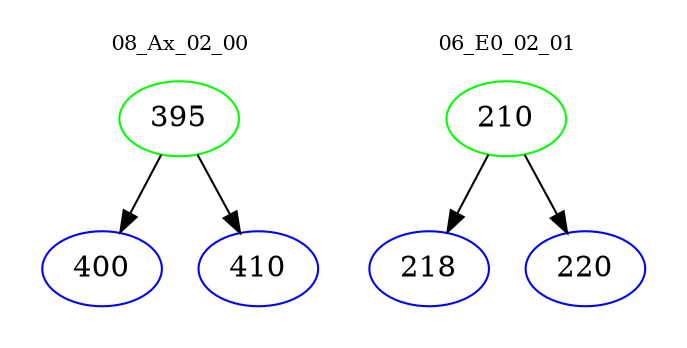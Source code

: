 digraph{
subgraph cluster_0 {
color = white
label = "08_Ax_02_00";
fontsize=10;
T0_395 [label="395", color="green"]
T0_395 -> T0_400 [color="black"]
T0_400 [label="400", color="blue"]
T0_395 -> T0_410 [color="black"]
T0_410 [label="410", color="blue"]
}
subgraph cluster_1 {
color = white
label = "06_E0_02_01";
fontsize=10;
T1_210 [label="210", color="green"]
T1_210 -> T1_218 [color="black"]
T1_218 [label="218", color="blue"]
T1_210 -> T1_220 [color="black"]
T1_220 [label="220", color="blue"]
}
}
